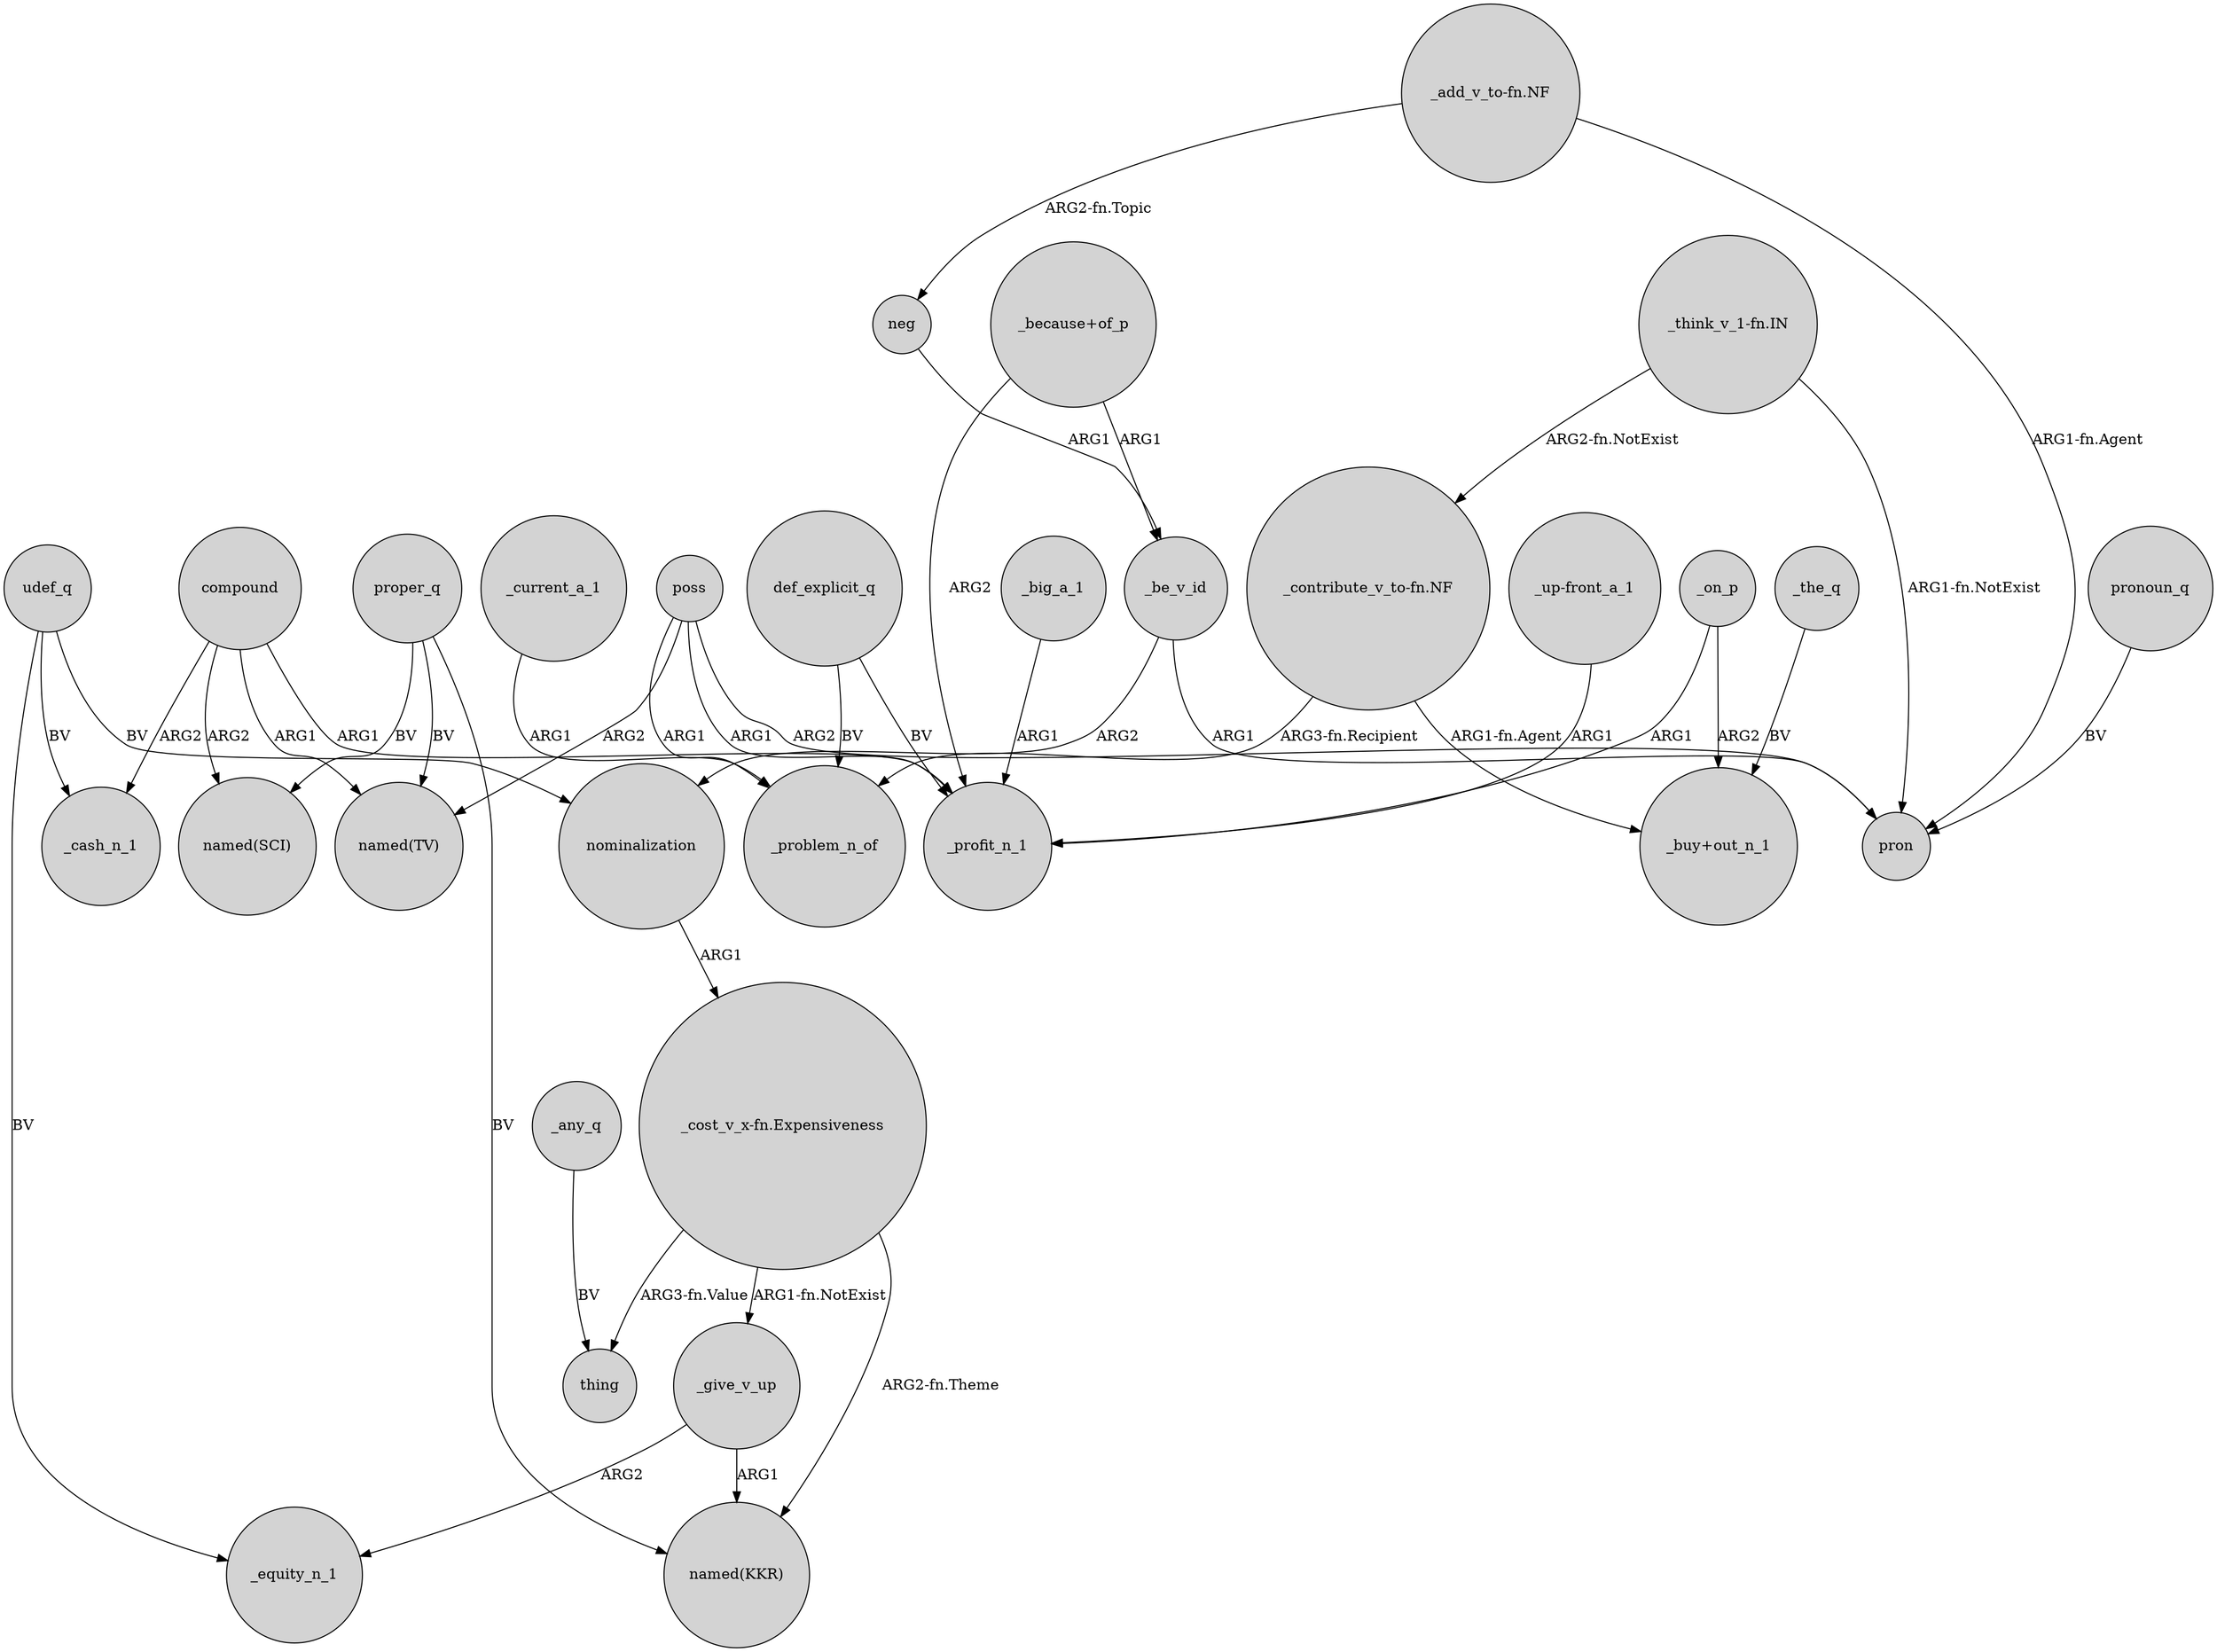 digraph {
	node [shape=circle style=filled]
	_give_v_up -> "named(KKR)" [label=ARG1]
	_on_p -> _profit_n_1 [label=ARG1]
	def_explicit_q -> _profit_n_1 [label=BV]
	poss -> pron [label=ARG2]
	"_think_v_1-fn.IN" -> pron [label="ARG1-fn.NotExist"]
	nominalization -> "_cost_v_x-fn.Expensiveness" [label=ARG1]
	udef_q -> _cash_n_1 [label=BV]
	poss -> _problem_n_of [label=ARG1]
	compound -> _profit_n_1 [label=ARG1]
	poss -> "named(TV)" [label=ARG2]
	"_cost_v_x-fn.Expensiveness" -> _give_v_up [label="ARG1-fn.NotExist"]
	proper_q -> "named(KKR)" [label=BV]
	proper_q -> "named(TV)" [label=BV]
	_current_a_1 -> _problem_n_of [label=ARG1]
	"_because+of_p" -> _be_v_id [label=ARG1]
	"_cost_v_x-fn.Expensiveness" -> thing [label="ARG3-fn.Value"]
	_be_v_id -> pron [label=ARG1]
	"_contribute_v_to-fn.NF" -> _problem_n_of [label="ARG3-fn.Recipient"]
	"_because+of_p" -> _profit_n_1 [label=ARG2]
	"_contribute_v_to-fn.NF" -> "_buy+out_n_1" [label="ARG1-fn.Agent"]
	_give_v_up -> _equity_n_1 [label=ARG2]
	pronoun_q -> pron [label=BV]
	_the_q -> "_buy+out_n_1" [label=BV]
	def_explicit_q -> _problem_n_of [label=BV]
	udef_q -> _equity_n_1 [label=BV]
	compound -> "named(SCI)" [label=ARG2]
	_be_v_id -> nominalization [label=ARG2]
	udef_q -> nominalization [label=BV]
	"_add_v_to-fn.NF" -> pron [label="ARG1-fn.Agent"]
	"_add_v_to-fn.NF" -> neg [label="ARG2-fn.Topic"]
	proper_q -> "named(SCI)" [label=BV]
	"_up-front_a_1" -> _profit_n_1 [label=ARG1]
	neg -> _be_v_id [label=ARG1]
	compound -> _cash_n_1 [label=ARG2]
	poss -> _profit_n_1 [label=ARG1]
	_on_p -> "_buy+out_n_1" [label=ARG2]
	"_cost_v_x-fn.Expensiveness" -> "named(KKR)" [label="ARG2-fn.Theme"]
	compound -> "named(TV)" [label=ARG1]
	_big_a_1 -> _profit_n_1 [label=ARG1]
	_any_q -> thing [label=BV]
	"_think_v_1-fn.IN" -> "_contribute_v_to-fn.NF" [label="ARG2-fn.NotExist"]
}
